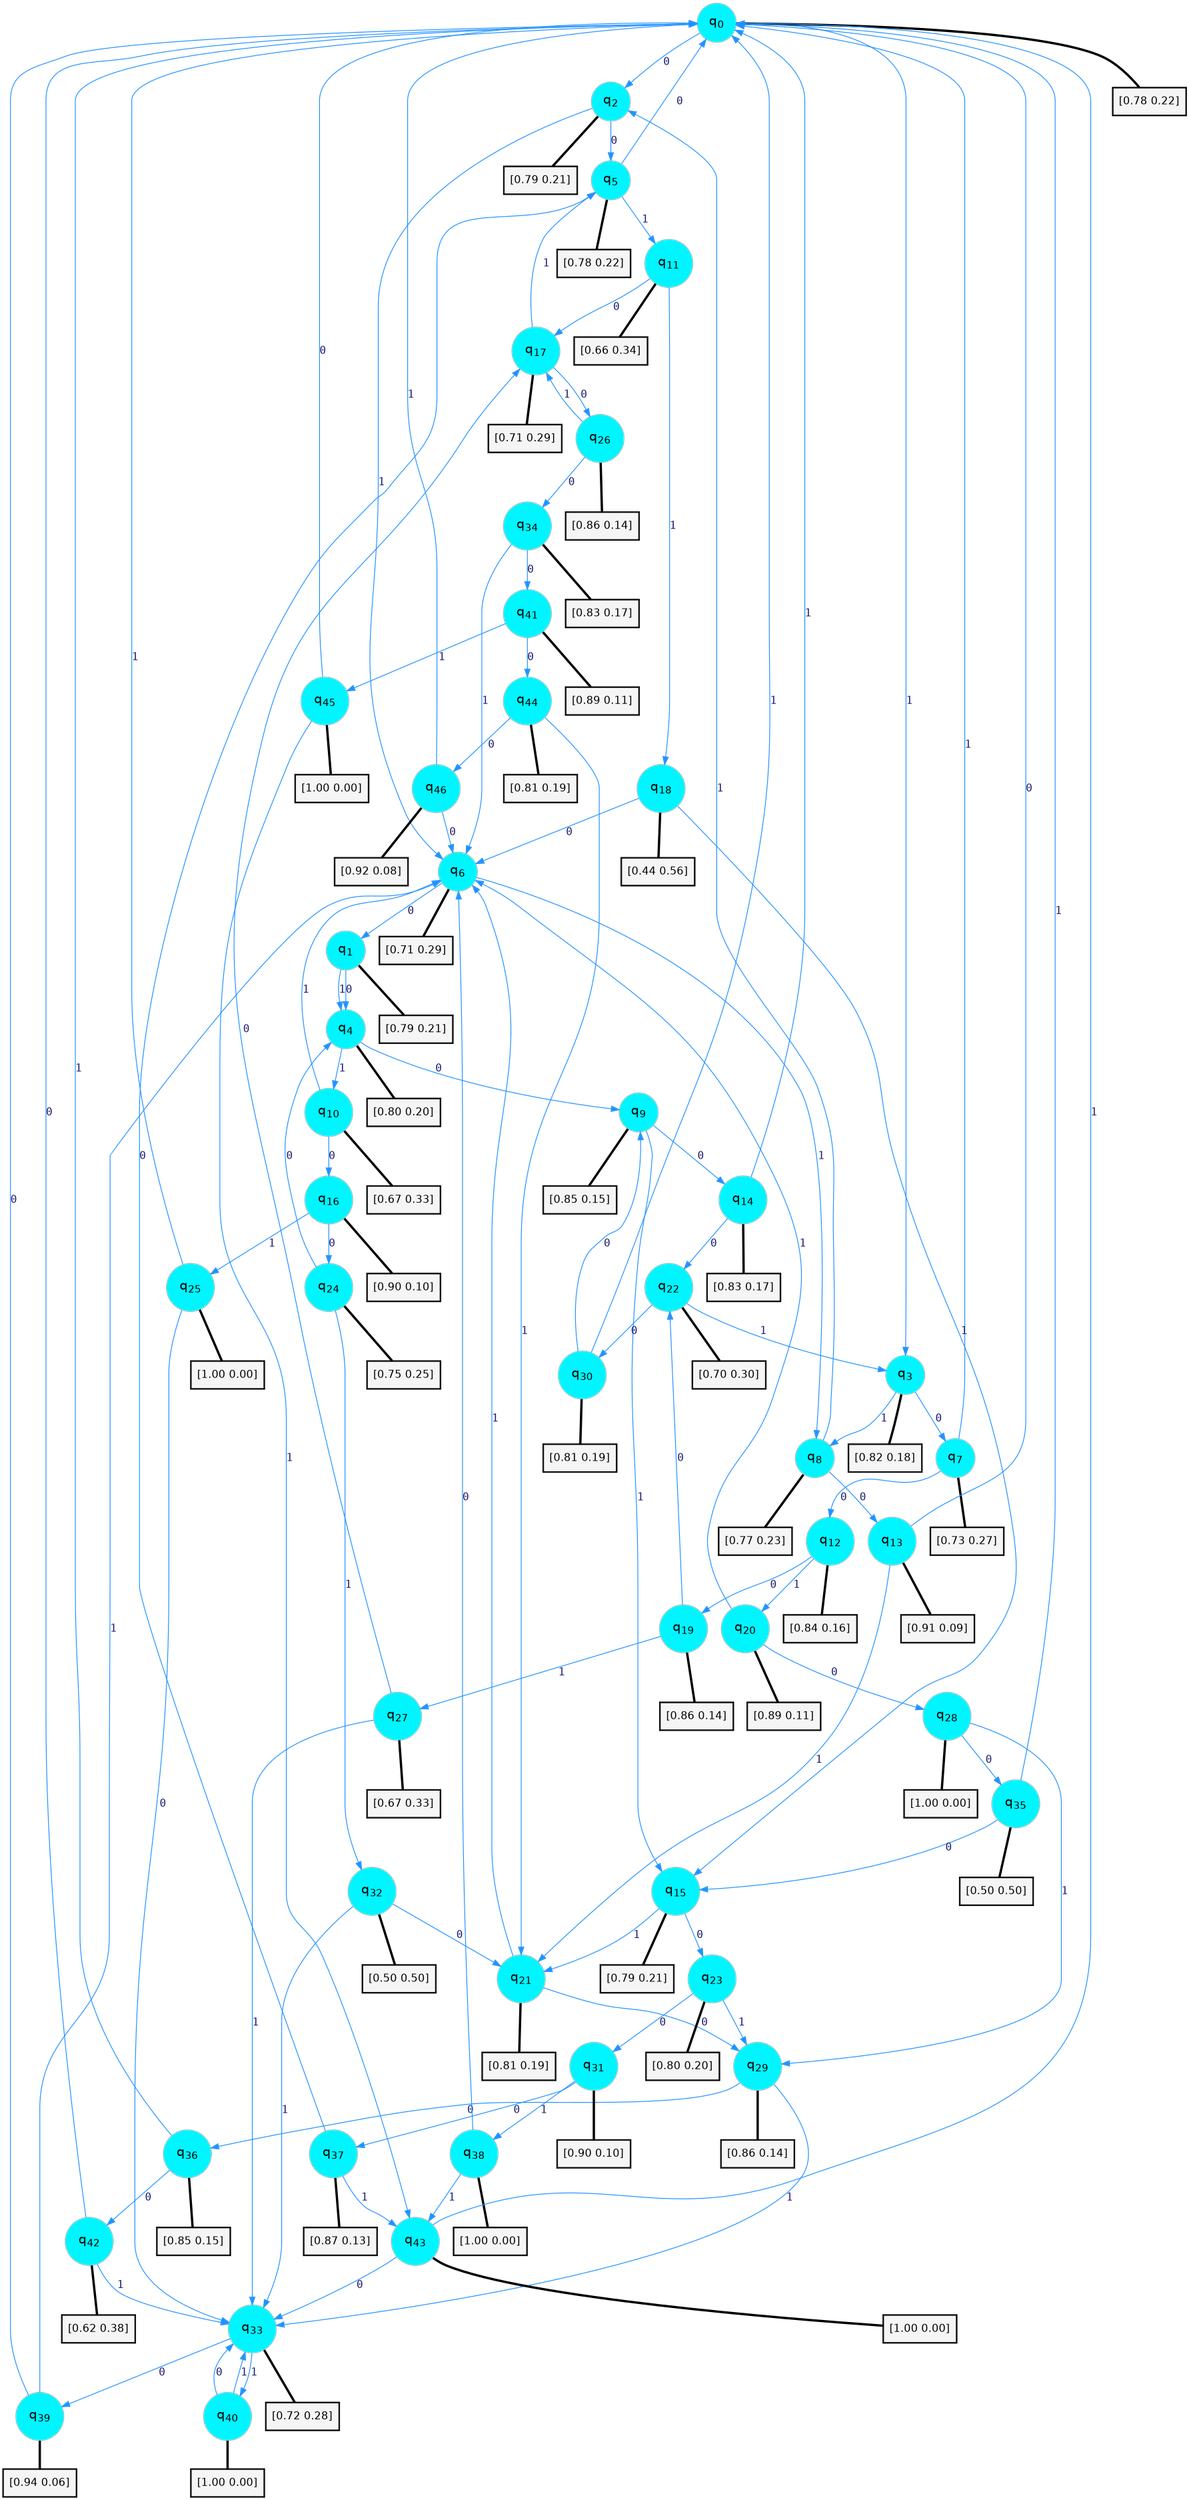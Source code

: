digraph G {
graph [
bgcolor=transparent, dpi=300, rankdir=TD, size="40,25"];
node [
color=gray, fillcolor=turquoise1, fontcolor=black, fontname=Helvetica, fontsize=16, fontweight=bold, shape=circle, style=filled];
edge [
arrowsize=1, color=dodgerblue1, fontcolor=midnightblue, fontname=courier, fontweight=bold, penwidth=1, style=solid, weight=20];
0[label=<q<SUB>0</SUB>>];
1[label=<q<SUB>1</SUB>>];
2[label=<q<SUB>2</SUB>>];
3[label=<q<SUB>3</SUB>>];
4[label=<q<SUB>4</SUB>>];
5[label=<q<SUB>5</SUB>>];
6[label=<q<SUB>6</SUB>>];
7[label=<q<SUB>7</SUB>>];
8[label=<q<SUB>8</SUB>>];
9[label=<q<SUB>9</SUB>>];
10[label=<q<SUB>10</SUB>>];
11[label=<q<SUB>11</SUB>>];
12[label=<q<SUB>12</SUB>>];
13[label=<q<SUB>13</SUB>>];
14[label=<q<SUB>14</SUB>>];
15[label=<q<SUB>15</SUB>>];
16[label=<q<SUB>16</SUB>>];
17[label=<q<SUB>17</SUB>>];
18[label=<q<SUB>18</SUB>>];
19[label=<q<SUB>19</SUB>>];
20[label=<q<SUB>20</SUB>>];
21[label=<q<SUB>21</SUB>>];
22[label=<q<SUB>22</SUB>>];
23[label=<q<SUB>23</SUB>>];
24[label=<q<SUB>24</SUB>>];
25[label=<q<SUB>25</SUB>>];
26[label=<q<SUB>26</SUB>>];
27[label=<q<SUB>27</SUB>>];
28[label=<q<SUB>28</SUB>>];
29[label=<q<SUB>29</SUB>>];
30[label=<q<SUB>30</SUB>>];
31[label=<q<SUB>31</SUB>>];
32[label=<q<SUB>32</SUB>>];
33[label=<q<SUB>33</SUB>>];
34[label=<q<SUB>34</SUB>>];
35[label=<q<SUB>35</SUB>>];
36[label=<q<SUB>36</SUB>>];
37[label=<q<SUB>37</SUB>>];
38[label=<q<SUB>38</SUB>>];
39[label=<q<SUB>39</SUB>>];
40[label=<q<SUB>40</SUB>>];
41[label=<q<SUB>41</SUB>>];
42[label=<q<SUB>42</SUB>>];
43[label=<q<SUB>43</SUB>>];
44[label=<q<SUB>44</SUB>>];
45[label=<q<SUB>45</SUB>>];
46[label=<q<SUB>46</SUB>>];
47[label="[0.78 0.22]", shape=box,fontcolor=black, fontname=Helvetica, fontsize=14, penwidth=2, fillcolor=whitesmoke,color=black];
48[label="[0.79 0.21]", shape=box,fontcolor=black, fontname=Helvetica, fontsize=14, penwidth=2, fillcolor=whitesmoke,color=black];
49[label="[0.79 0.21]", shape=box,fontcolor=black, fontname=Helvetica, fontsize=14, penwidth=2, fillcolor=whitesmoke,color=black];
50[label="[0.82 0.18]", shape=box,fontcolor=black, fontname=Helvetica, fontsize=14, penwidth=2, fillcolor=whitesmoke,color=black];
51[label="[0.80 0.20]", shape=box,fontcolor=black, fontname=Helvetica, fontsize=14, penwidth=2, fillcolor=whitesmoke,color=black];
52[label="[0.78 0.22]", shape=box,fontcolor=black, fontname=Helvetica, fontsize=14, penwidth=2, fillcolor=whitesmoke,color=black];
53[label="[0.71 0.29]", shape=box,fontcolor=black, fontname=Helvetica, fontsize=14, penwidth=2, fillcolor=whitesmoke,color=black];
54[label="[0.73 0.27]", shape=box,fontcolor=black, fontname=Helvetica, fontsize=14, penwidth=2, fillcolor=whitesmoke,color=black];
55[label="[0.77 0.23]", shape=box,fontcolor=black, fontname=Helvetica, fontsize=14, penwidth=2, fillcolor=whitesmoke,color=black];
56[label="[0.85 0.15]", shape=box,fontcolor=black, fontname=Helvetica, fontsize=14, penwidth=2, fillcolor=whitesmoke,color=black];
57[label="[0.67 0.33]", shape=box,fontcolor=black, fontname=Helvetica, fontsize=14, penwidth=2, fillcolor=whitesmoke,color=black];
58[label="[0.66 0.34]", shape=box,fontcolor=black, fontname=Helvetica, fontsize=14, penwidth=2, fillcolor=whitesmoke,color=black];
59[label="[0.84 0.16]", shape=box,fontcolor=black, fontname=Helvetica, fontsize=14, penwidth=2, fillcolor=whitesmoke,color=black];
60[label="[0.91 0.09]", shape=box,fontcolor=black, fontname=Helvetica, fontsize=14, penwidth=2, fillcolor=whitesmoke,color=black];
61[label="[0.83 0.17]", shape=box,fontcolor=black, fontname=Helvetica, fontsize=14, penwidth=2, fillcolor=whitesmoke,color=black];
62[label="[0.79 0.21]", shape=box,fontcolor=black, fontname=Helvetica, fontsize=14, penwidth=2, fillcolor=whitesmoke,color=black];
63[label="[0.90 0.10]", shape=box,fontcolor=black, fontname=Helvetica, fontsize=14, penwidth=2, fillcolor=whitesmoke,color=black];
64[label="[0.71 0.29]", shape=box,fontcolor=black, fontname=Helvetica, fontsize=14, penwidth=2, fillcolor=whitesmoke,color=black];
65[label="[0.44 0.56]", shape=box,fontcolor=black, fontname=Helvetica, fontsize=14, penwidth=2, fillcolor=whitesmoke,color=black];
66[label="[0.86 0.14]", shape=box,fontcolor=black, fontname=Helvetica, fontsize=14, penwidth=2, fillcolor=whitesmoke,color=black];
67[label="[0.89 0.11]", shape=box,fontcolor=black, fontname=Helvetica, fontsize=14, penwidth=2, fillcolor=whitesmoke,color=black];
68[label="[0.81 0.19]", shape=box,fontcolor=black, fontname=Helvetica, fontsize=14, penwidth=2, fillcolor=whitesmoke,color=black];
69[label="[0.70 0.30]", shape=box,fontcolor=black, fontname=Helvetica, fontsize=14, penwidth=2, fillcolor=whitesmoke,color=black];
70[label="[0.80 0.20]", shape=box,fontcolor=black, fontname=Helvetica, fontsize=14, penwidth=2, fillcolor=whitesmoke,color=black];
71[label="[0.75 0.25]", shape=box,fontcolor=black, fontname=Helvetica, fontsize=14, penwidth=2, fillcolor=whitesmoke,color=black];
72[label="[1.00 0.00]", shape=box,fontcolor=black, fontname=Helvetica, fontsize=14, penwidth=2, fillcolor=whitesmoke,color=black];
73[label="[0.86 0.14]", shape=box,fontcolor=black, fontname=Helvetica, fontsize=14, penwidth=2, fillcolor=whitesmoke,color=black];
74[label="[0.67 0.33]", shape=box,fontcolor=black, fontname=Helvetica, fontsize=14, penwidth=2, fillcolor=whitesmoke,color=black];
75[label="[1.00 0.00]", shape=box,fontcolor=black, fontname=Helvetica, fontsize=14, penwidth=2, fillcolor=whitesmoke,color=black];
76[label="[0.86 0.14]", shape=box,fontcolor=black, fontname=Helvetica, fontsize=14, penwidth=2, fillcolor=whitesmoke,color=black];
77[label="[0.81 0.19]", shape=box,fontcolor=black, fontname=Helvetica, fontsize=14, penwidth=2, fillcolor=whitesmoke,color=black];
78[label="[0.90 0.10]", shape=box,fontcolor=black, fontname=Helvetica, fontsize=14, penwidth=2, fillcolor=whitesmoke,color=black];
79[label="[0.50 0.50]", shape=box,fontcolor=black, fontname=Helvetica, fontsize=14, penwidth=2, fillcolor=whitesmoke,color=black];
80[label="[0.72 0.28]", shape=box,fontcolor=black, fontname=Helvetica, fontsize=14, penwidth=2, fillcolor=whitesmoke,color=black];
81[label="[0.83 0.17]", shape=box,fontcolor=black, fontname=Helvetica, fontsize=14, penwidth=2, fillcolor=whitesmoke,color=black];
82[label="[0.50 0.50]", shape=box,fontcolor=black, fontname=Helvetica, fontsize=14, penwidth=2, fillcolor=whitesmoke,color=black];
83[label="[0.85 0.15]", shape=box,fontcolor=black, fontname=Helvetica, fontsize=14, penwidth=2, fillcolor=whitesmoke,color=black];
84[label="[0.87 0.13]", shape=box,fontcolor=black, fontname=Helvetica, fontsize=14, penwidth=2, fillcolor=whitesmoke,color=black];
85[label="[1.00 0.00]", shape=box,fontcolor=black, fontname=Helvetica, fontsize=14, penwidth=2, fillcolor=whitesmoke,color=black];
86[label="[0.94 0.06]", shape=box,fontcolor=black, fontname=Helvetica, fontsize=14, penwidth=2, fillcolor=whitesmoke,color=black];
87[label="[1.00 0.00]", shape=box,fontcolor=black, fontname=Helvetica, fontsize=14, penwidth=2, fillcolor=whitesmoke,color=black];
88[label="[0.89 0.11]", shape=box,fontcolor=black, fontname=Helvetica, fontsize=14, penwidth=2, fillcolor=whitesmoke,color=black];
89[label="[0.62 0.38]", shape=box,fontcolor=black, fontname=Helvetica, fontsize=14, penwidth=2, fillcolor=whitesmoke,color=black];
90[label="[1.00 0.00]", shape=box,fontcolor=black, fontname=Helvetica, fontsize=14, penwidth=2, fillcolor=whitesmoke,color=black];
91[label="[0.81 0.19]", shape=box,fontcolor=black, fontname=Helvetica, fontsize=14, penwidth=2, fillcolor=whitesmoke,color=black];
92[label="[1.00 0.00]", shape=box,fontcolor=black, fontname=Helvetica, fontsize=14, penwidth=2, fillcolor=whitesmoke,color=black];
93[label="[0.92 0.08]", shape=box,fontcolor=black, fontname=Helvetica, fontsize=14, penwidth=2, fillcolor=whitesmoke,color=black];
0->2 [label=0];
0->3 [label=1];
0->47 [arrowhead=none, penwidth=3,color=black];
1->4 [label=0];
1->4 [label=1];
1->48 [arrowhead=none, penwidth=3,color=black];
2->5 [label=0];
2->6 [label=1];
2->49 [arrowhead=none, penwidth=3,color=black];
3->7 [label=0];
3->8 [label=1];
3->50 [arrowhead=none, penwidth=3,color=black];
4->9 [label=0];
4->10 [label=1];
4->51 [arrowhead=none, penwidth=3,color=black];
5->0 [label=0];
5->11 [label=1];
5->52 [arrowhead=none, penwidth=3,color=black];
6->1 [label=0];
6->8 [label=1];
6->53 [arrowhead=none, penwidth=3,color=black];
7->12 [label=0];
7->0 [label=1];
7->54 [arrowhead=none, penwidth=3,color=black];
8->13 [label=0];
8->2 [label=1];
8->55 [arrowhead=none, penwidth=3,color=black];
9->14 [label=0];
9->15 [label=1];
9->56 [arrowhead=none, penwidth=3,color=black];
10->16 [label=0];
10->6 [label=1];
10->57 [arrowhead=none, penwidth=3,color=black];
11->17 [label=0];
11->18 [label=1];
11->58 [arrowhead=none, penwidth=3,color=black];
12->19 [label=0];
12->20 [label=1];
12->59 [arrowhead=none, penwidth=3,color=black];
13->0 [label=0];
13->21 [label=1];
13->60 [arrowhead=none, penwidth=3,color=black];
14->22 [label=0];
14->0 [label=1];
14->61 [arrowhead=none, penwidth=3,color=black];
15->23 [label=0];
15->21 [label=1];
15->62 [arrowhead=none, penwidth=3,color=black];
16->24 [label=0];
16->25 [label=1];
16->63 [arrowhead=none, penwidth=3,color=black];
17->26 [label=0];
17->5 [label=1];
17->64 [arrowhead=none, penwidth=3,color=black];
18->6 [label=0];
18->15 [label=1];
18->65 [arrowhead=none, penwidth=3,color=black];
19->22 [label=0];
19->27 [label=1];
19->66 [arrowhead=none, penwidth=3,color=black];
20->28 [label=0];
20->6 [label=1];
20->67 [arrowhead=none, penwidth=3,color=black];
21->29 [label=0];
21->6 [label=1];
21->68 [arrowhead=none, penwidth=3,color=black];
22->30 [label=0];
22->3 [label=1];
22->69 [arrowhead=none, penwidth=3,color=black];
23->31 [label=0];
23->29 [label=1];
23->70 [arrowhead=none, penwidth=3,color=black];
24->4 [label=0];
24->32 [label=1];
24->71 [arrowhead=none, penwidth=3,color=black];
25->33 [label=0];
25->0 [label=1];
25->72 [arrowhead=none, penwidth=3,color=black];
26->34 [label=0];
26->17 [label=1];
26->73 [arrowhead=none, penwidth=3,color=black];
27->17 [label=0];
27->33 [label=1];
27->74 [arrowhead=none, penwidth=3,color=black];
28->35 [label=0];
28->29 [label=1];
28->75 [arrowhead=none, penwidth=3,color=black];
29->36 [label=0];
29->33 [label=1];
29->76 [arrowhead=none, penwidth=3,color=black];
30->9 [label=0];
30->0 [label=1];
30->77 [arrowhead=none, penwidth=3,color=black];
31->37 [label=0];
31->38 [label=1];
31->78 [arrowhead=none, penwidth=3,color=black];
32->21 [label=0];
32->33 [label=1];
32->79 [arrowhead=none, penwidth=3,color=black];
33->39 [label=0];
33->40 [label=1];
33->80 [arrowhead=none, penwidth=3,color=black];
34->41 [label=0];
34->6 [label=1];
34->81 [arrowhead=none, penwidth=3,color=black];
35->15 [label=0];
35->0 [label=1];
35->82 [arrowhead=none, penwidth=3,color=black];
36->42 [label=0];
36->0 [label=1];
36->83 [arrowhead=none, penwidth=3,color=black];
37->5 [label=0];
37->43 [label=1];
37->84 [arrowhead=none, penwidth=3,color=black];
38->6 [label=0];
38->43 [label=1];
38->85 [arrowhead=none, penwidth=3,color=black];
39->0 [label=0];
39->6 [label=1];
39->86 [arrowhead=none, penwidth=3,color=black];
40->33 [label=0];
40->33 [label=1];
40->87 [arrowhead=none, penwidth=3,color=black];
41->44 [label=0];
41->45 [label=1];
41->88 [arrowhead=none, penwidth=3,color=black];
42->0 [label=0];
42->33 [label=1];
42->89 [arrowhead=none, penwidth=3,color=black];
43->33 [label=0];
43->0 [label=1];
43->90 [arrowhead=none, penwidth=3,color=black];
44->46 [label=0];
44->21 [label=1];
44->91 [arrowhead=none, penwidth=3,color=black];
45->0 [label=0];
45->43 [label=1];
45->92 [arrowhead=none, penwidth=3,color=black];
46->6 [label=0];
46->0 [label=1];
46->93 [arrowhead=none, penwidth=3,color=black];
}
